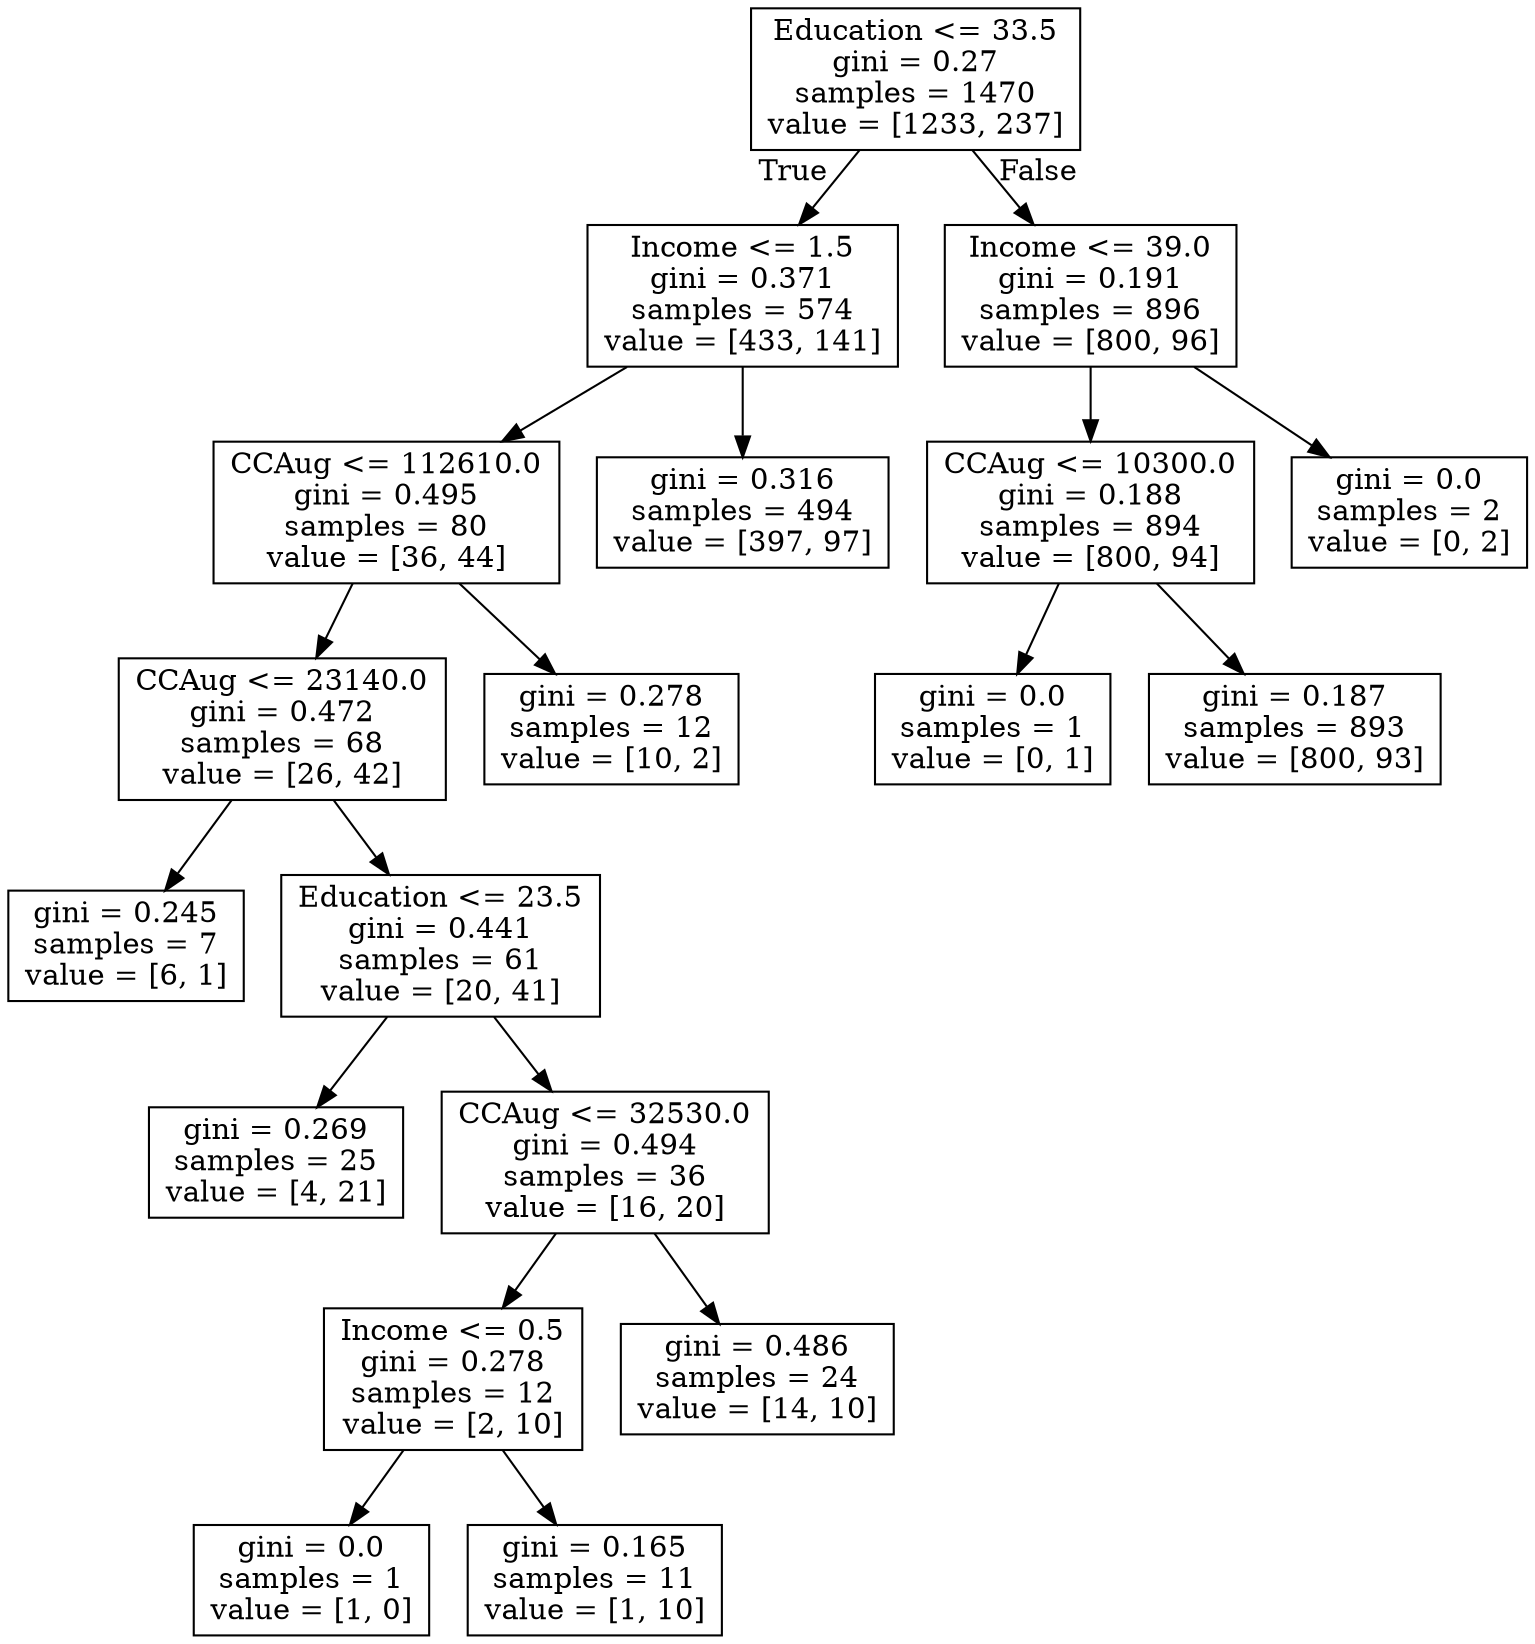 digraph Tree {
node [shape=box] ;
0 [label="Education <= 33.5\ngini = 0.27\nsamples = 1470\nvalue = [1233, 237]"] ;
1 [label="Income <= 1.5\ngini = 0.371\nsamples = 574\nvalue = [433, 141]"] ;
0 -> 1 [labeldistance=2.5, labelangle=45, headlabel="True"] ;
3 [label="CCAug <= 112610.0\ngini = 0.495\nsamples = 80\nvalue = [36, 44]"] ;
1 -> 3 ;
5 [label="CCAug <= 23140.0\ngini = 0.472\nsamples = 68\nvalue = [26, 42]"] ;
3 -> 5 ;
7 [label="gini = 0.245\nsamples = 7\nvalue = [6, 1]"] ;
5 -> 7 ;
8 [label="Education <= 23.5\ngini = 0.441\nsamples = 61\nvalue = [20, 41]"] ;
5 -> 8 ;
11 [label="gini = 0.269\nsamples = 25\nvalue = [4, 21]"] ;
8 -> 11 ;
12 [label="CCAug <= 32530.0\ngini = 0.494\nsamples = 36\nvalue = [16, 20]"] ;
8 -> 12 ;
13 [label="Income <= 0.5\ngini = 0.278\nsamples = 12\nvalue = [2, 10]"] ;
12 -> 13 ;
17 [label="gini = 0.0\nsamples = 1\nvalue = [1, 0]"] ;
13 -> 17 ;
18 [label="gini = 0.165\nsamples = 11\nvalue = [1, 10]"] ;
13 -> 18 ;
14 [label="gini = 0.486\nsamples = 24\nvalue = [14, 10]"] ;
12 -> 14 ;
6 [label="gini = 0.278\nsamples = 12\nvalue = [10, 2]"] ;
3 -> 6 ;
4 [label="gini = 0.316\nsamples = 494\nvalue = [397, 97]"] ;
1 -> 4 ;
2 [label="Income <= 39.0\ngini = 0.191\nsamples = 896\nvalue = [800, 96]"] ;
0 -> 2 [labeldistance=2.5, labelangle=-45, headlabel="False"] ;
9 [label="CCAug <= 10300.0\ngini = 0.188\nsamples = 894\nvalue = [800, 94]"] ;
2 -> 9 ;
15 [label="gini = 0.0\nsamples = 1\nvalue = [0, 1]"] ;
9 -> 15 ;
16 [label="gini = 0.187\nsamples = 893\nvalue = [800, 93]"] ;
9 -> 16 ;
10 [label="gini = 0.0\nsamples = 2\nvalue = [0, 2]"] ;
2 -> 10 ;
}